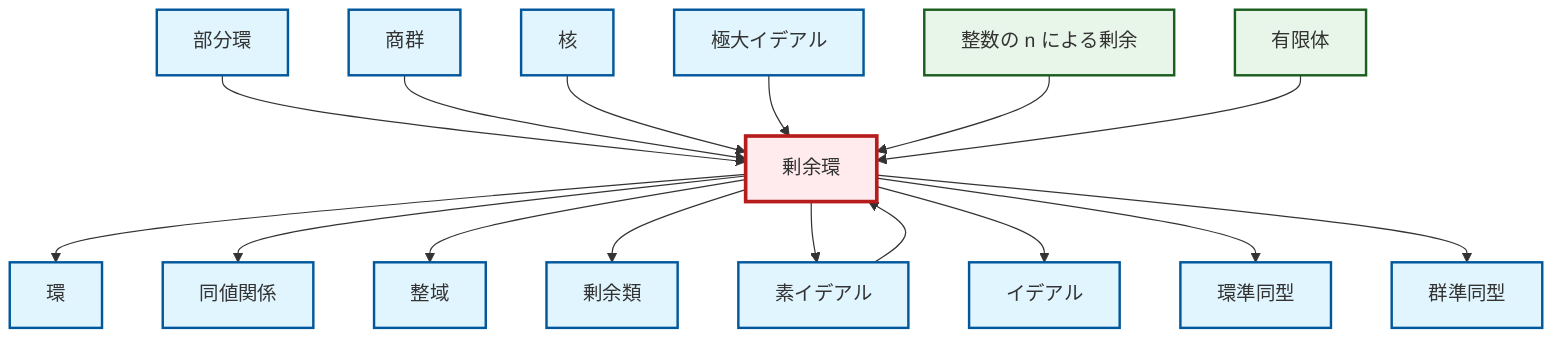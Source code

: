 graph TD
    classDef definition fill:#e1f5fe,stroke:#01579b,stroke-width:2px
    classDef theorem fill:#f3e5f5,stroke:#4a148c,stroke-width:2px
    classDef axiom fill:#fff3e0,stroke:#e65100,stroke-width:2px
    classDef example fill:#e8f5e9,stroke:#1b5e20,stroke-width:2px
    classDef current fill:#ffebee,stroke:#b71c1c,stroke-width:3px
    def-equivalence-relation["同値関係"]:::definition
    def-integral-domain["整域"]:::definition
    def-homomorphism["群準同型"]:::definition
    def-ring-homomorphism["環準同型"]:::definition
    ex-quotient-integers-mod-n["整数の n による剰余"]:::example
    def-kernel["核"]:::definition
    def-ring["環"]:::definition
    def-subring["部分環"]:::definition
    def-maximal-ideal["極大イデアル"]:::definition
    ex-finite-field["有限体"]:::example
    def-quotient-group["商群"]:::definition
    def-coset["剰余類"]:::definition
    def-ideal["イデアル"]:::definition
    def-quotient-ring["剰余環"]:::definition
    def-prime-ideal["素イデアル"]:::definition
    def-quotient-ring --> def-ring
    def-subring --> def-quotient-ring
    def-quotient-group --> def-quotient-ring
    def-quotient-ring --> def-equivalence-relation
    def-quotient-ring --> def-integral-domain
    def-kernel --> def-quotient-ring
    def-quotient-ring --> def-coset
    def-quotient-ring --> def-prime-ideal
    def-quotient-ring --> def-ideal
    def-prime-ideal --> def-quotient-ring
    def-maximal-ideal --> def-quotient-ring
    ex-quotient-integers-mod-n --> def-quotient-ring
    def-quotient-ring --> def-ring-homomorphism
    ex-finite-field --> def-quotient-ring
    def-quotient-ring --> def-homomorphism
    class def-quotient-ring current